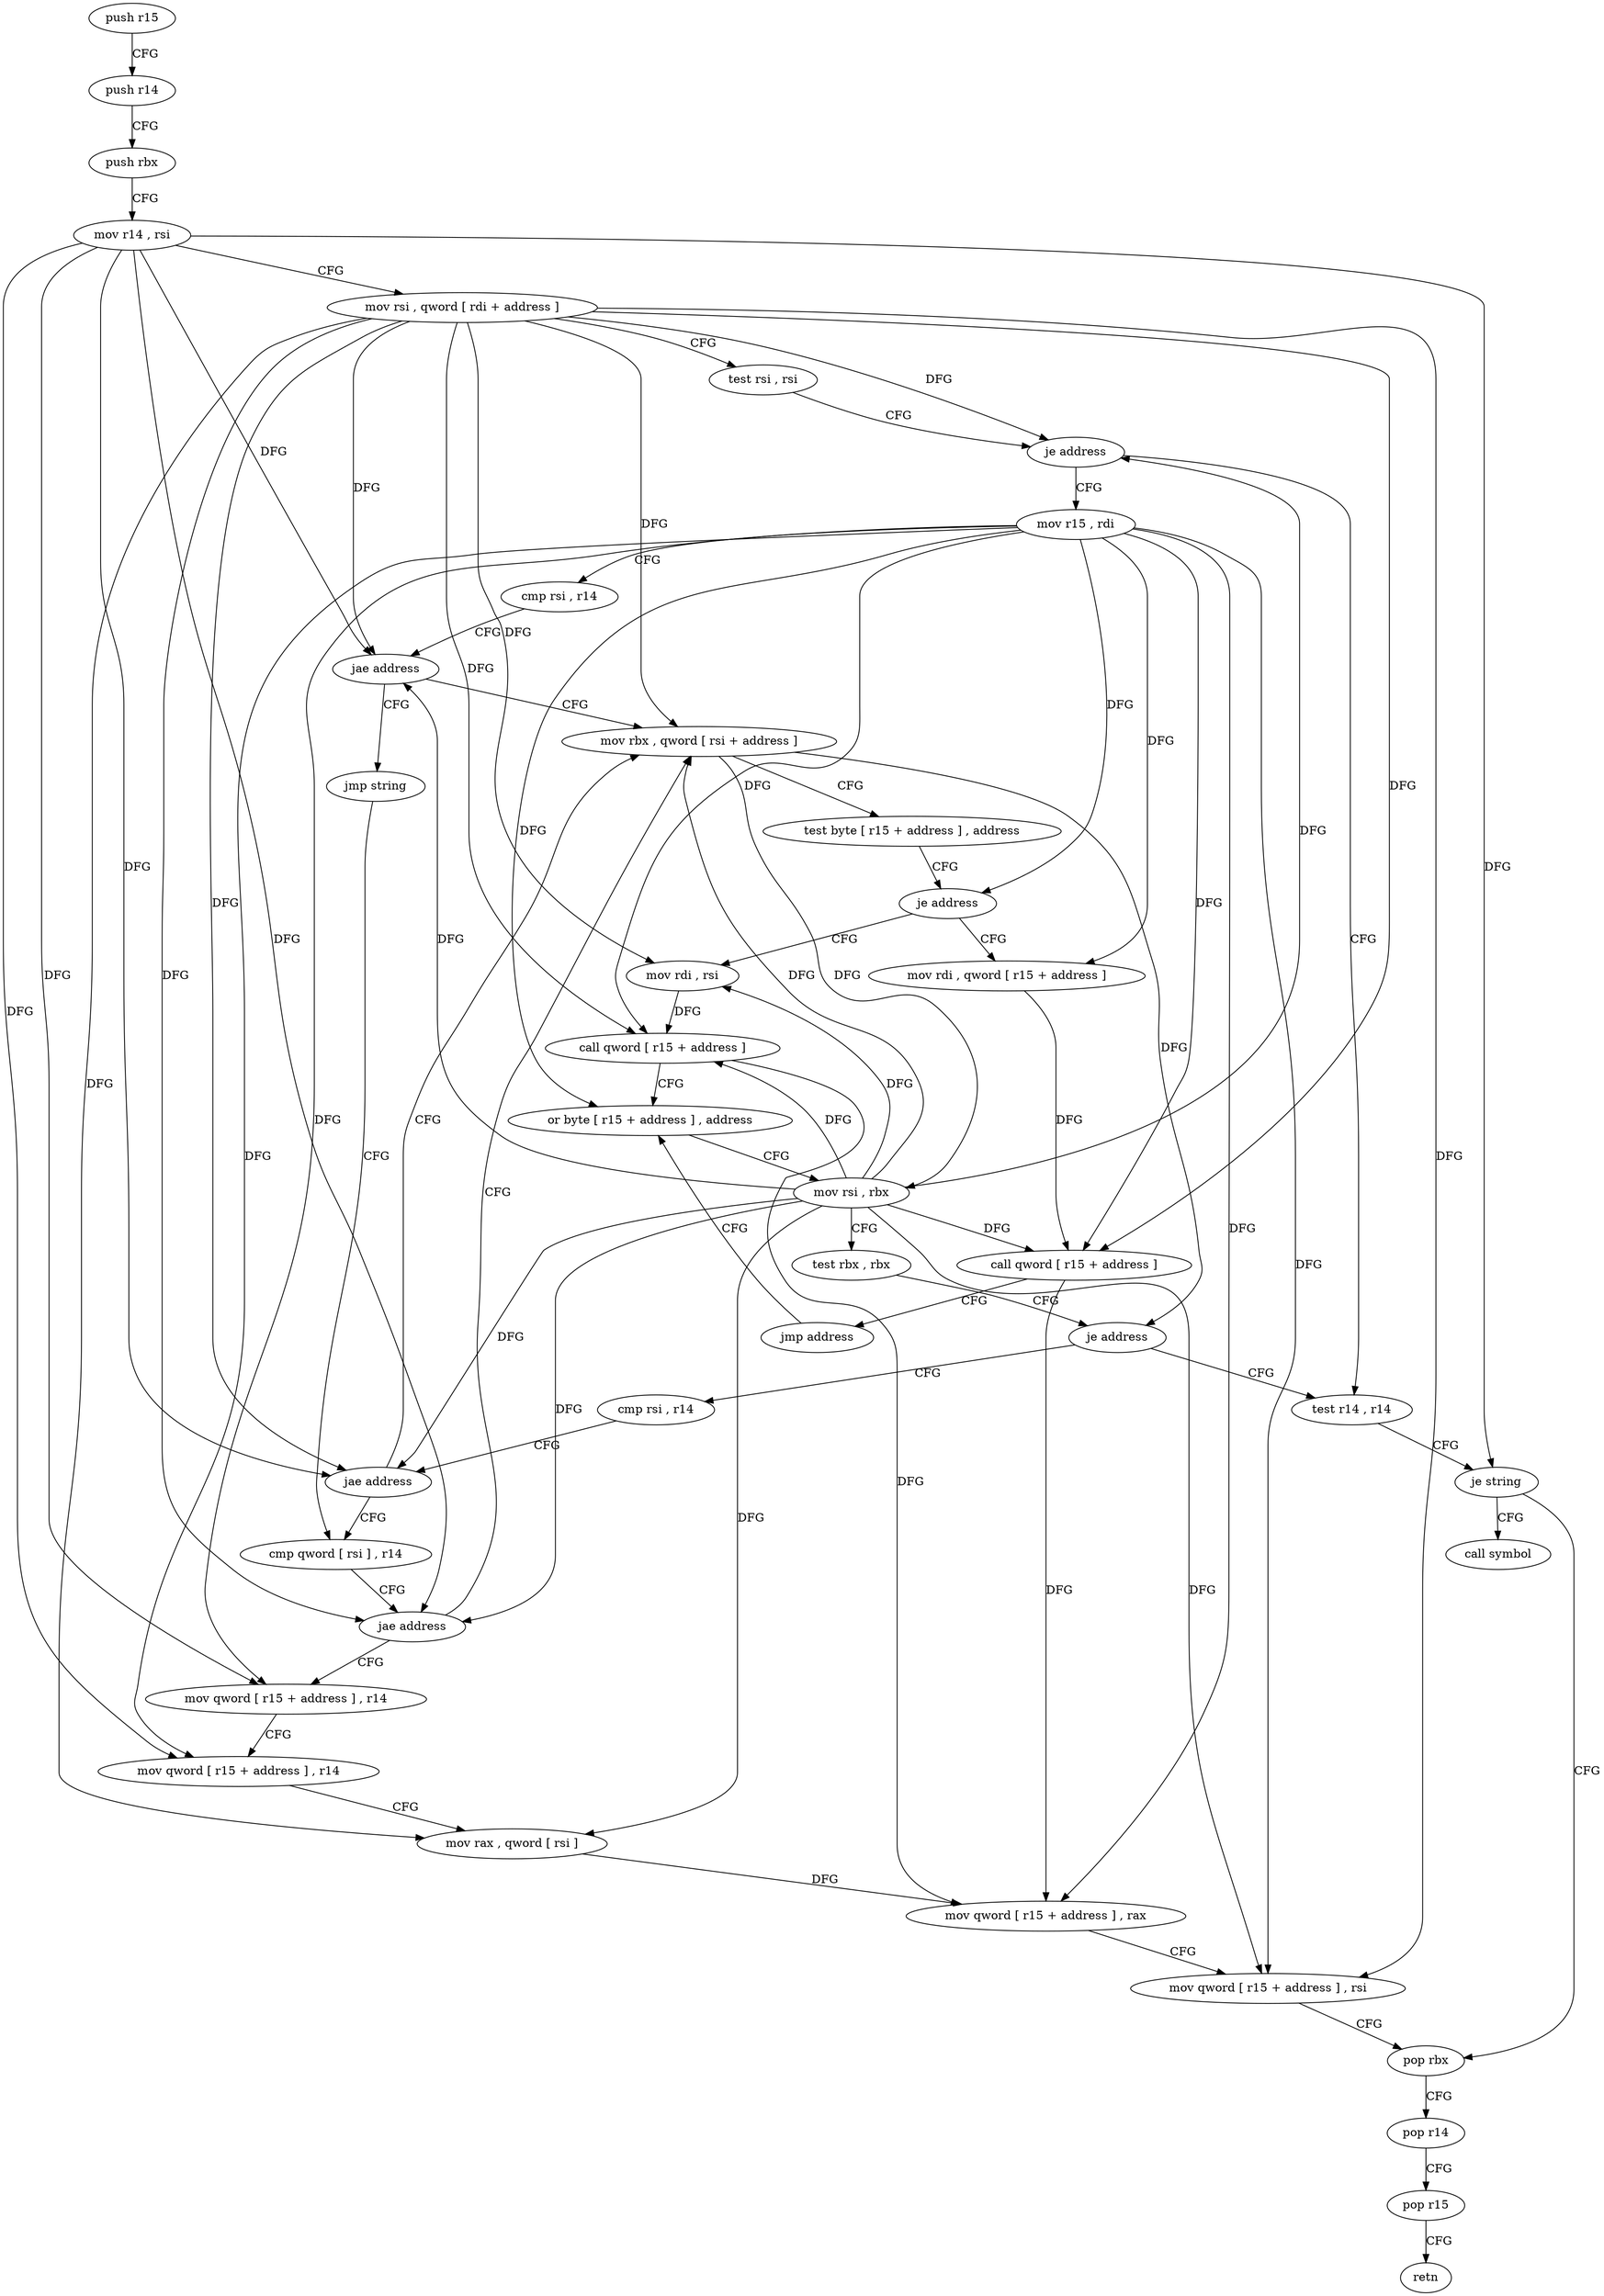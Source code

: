 digraph "func" {
"195840" [label = "push r15" ]
"195842" [label = "push r14" ]
"195844" [label = "push rbx" ]
"195845" [label = "mov r14 , rsi" ]
"195848" [label = "mov rsi , qword [ rdi + address ]" ]
"195852" [label = "test rsi , rsi" ]
"195855" [label = "je address" ]
"195923" [label = "test r14 , r14" ]
"195857" [label = "mov r15 , rdi" ]
"195926" [label = "je string" ]
"195952" [label = "pop rbx" ]
"195928" [label = "call symbol" ]
"195860" [label = "cmp rsi , r14" ]
"195863" [label = "jae address" ]
"195902" [label = "mov rbx , qword [ rsi + address ]" ]
"195865" [label = "jmp string" ]
"195953" [label = "pop r14" ]
"195955" [label = "pop r15" ]
"195957" [label = "retn" ]
"195906" [label = "test byte [ r15 + address ] , address" ]
"195911" [label = "je address" ]
"195872" [label = "mov rdi , rsi" ]
"195913" [label = "mov rdi , qword [ r15 + address ]" ]
"195897" [label = "cmp qword [ rsi ] , r14" ]
"195875" [label = "call qword [ r15 + address ]" ]
"195879" [label = "or byte [ r15 + address ] , address" ]
"195917" [label = "call qword [ r15 + address ]" ]
"195921" [label = "jmp address" ]
"195900" [label = "jae address" ]
"195933" [label = "mov qword [ r15 + address ] , r14" ]
"195892" [label = "cmp rsi , r14" ]
"195895" [label = "jae address" ]
"195884" [label = "mov rsi , rbx" ]
"195887" [label = "test rbx , rbx" ]
"195890" [label = "je address" ]
"195937" [label = "mov qword [ r15 + address ] , r14" ]
"195941" [label = "mov rax , qword [ rsi ]" ]
"195944" [label = "mov qword [ r15 + address ] , rax" ]
"195948" [label = "mov qword [ r15 + address ] , rsi" ]
"195840" -> "195842" [ label = "CFG" ]
"195842" -> "195844" [ label = "CFG" ]
"195844" -> "195845" [ label = "CFG" ]
"195845" -> "195848" [ label = "CFG" ]
"195845" -> "195926" [ label = "DFG" ]
"195845" -> "195863" [ label = "DFG" ]
"195845" -> "195900" [ label = "DFG" ]
"195845" -> "195933" [ label = "DFG" ]
"195845" -> "195937" [ label = "DFG" ]
"195845" -> "195895" [ label = "DFG" ]
"195848" -> "195852" [ label = "CFG" ]
"195848" -> "195855" [ label = "DFG" ]
"195848" -> "195863" [ label = "DFG" ]
"195848" -> "195902" [ label = "DFG" ]
"195848" -> "195872" [ label = "DFG" ]
"195848" -> "195875" [ label = "DFG" ]
"195848" -> "195917" [ label = "DFG" ]
"195848" -> "195900" [ label = "DFG" ]
"195848" -> "195941" [ label = "DFG" ]
"195848" -> "195948" [ label = "DFG" ]
"195848" -> "195895" [ label = "DFG" ]
"195852" -> "195855" [ label = "CFG" ]
"195855" -> "195923" [ label = "CFG" ]
"195855" -> "195857" [ label = "CFG" ]
"195923" -> "195926" [ label = "CFG" ]
"195857" -> "195860" [ label = "CFG" ]
"195857" -> "195911" [ label = "DFG" ]
"195857" -> "195875" [ label = "DFG" ]
"195857" -> "195913" [ label = "DFG" ]
"195857" -> "195917" [ label = "DFG" ]
"195857" -> "195879" [ label = "DFG" ]
"195857" -> "195933" [ label = "DFG" ]
"195857" -> "195937" [ label = "DFG" ]
"195857" -> "195944" [ label = "DFG" ]
"195857" -> "195948" [ label = "DFG" ]
"195926" -> "195952" [ label = "CFG" ]
"195926" -> "195928" [ label = "CFG" ]
"195952" -> "195953" [ label = "CFG" ]
"195860" -> "195863" [ label = "CFG" ]
"195863" -> "195902" [ label = "CFG" ]
"195863" -> "195865" [ label = "CFG" ]
"195902" -> "195906" [ label = "CFG" ]
"195902" -> "195884" [ label = "DFG" ]
"195902" -> "195890" [ label = "DFG" ]
"195865" -> "195897" [ label = "CFG" ]
"195953" -> "195955" [ label = "CFG" ]
"195955" -> "195957" [ label = "CFG" ]
"195906" -> "195911" [ label = "CFG" ]
"195911" -> "195872" [ label = "CFG" ]
"195911" -> "195913" [ label = "CFG" ]
"195872" -> "195875" [ label = "DFG" ]
"195913" -> "195917" [ label = "DFG" ]
"195897" -> "195900" [ label = "CFG" ]
"195875" -> "195879" [ label = "CFG" ]
"195875" -> "195944" [ label = "DFG" ]
"195879" -> "195884" [ label = "CFG" ]
"195917" -> "195921" [ label = "CFG" ]
"195917" -> "195944" [ label = "DFG" ]
"195921" -> "195879" [ label = "CFG" ]
"195900" -> "195933" [ label = "CFG" ]
"195900" -> "195902" [ label = "CFG" ]
"195933" -> "195937" [ label = "CFG" ]
"195892" -> "195895" [ label = "CFG" ]
"195895" -> "195902" [ label = "CFG" ]
"195895" -> "195897" [ label = "CFG" ]
"195884" -> "195887" [ label = "CFG" ]
"195884" -> "195855" [ label = "DFG" ]
"195884" -> "195902" [ label = "DFG" ]
"195884" -> "195872" [ label = "DFG" ]
"195884" -> "195875" [ label = "DFG" ]
"195884" -> "195917" [ label = "DFG" ]
"195884" -> "195863" [ label = "DFG" ]
"195884" -> "195900" [ label = "DFG" ]
"195884" -> "195941" [ label = "DFG" ]
"195884" -> "195948" [ label = "DFG" ]
"195884" -> "195895" [ label = "DFG" ]
"195887" -> "195890" [ label = "CFG" ]
"195890" -> "195923" [ label = "CFG" ]
"195890" -> "195892" [ label = "CFG" ]
"195937" -> "195941" [ label = "CFG" ]
"195941" -> "195944" [ label = "DFG" ]
"195944" -> "195948" [ label = "CFG" ]
"195948" -> "195952" [ label = "CFG" ]
}
